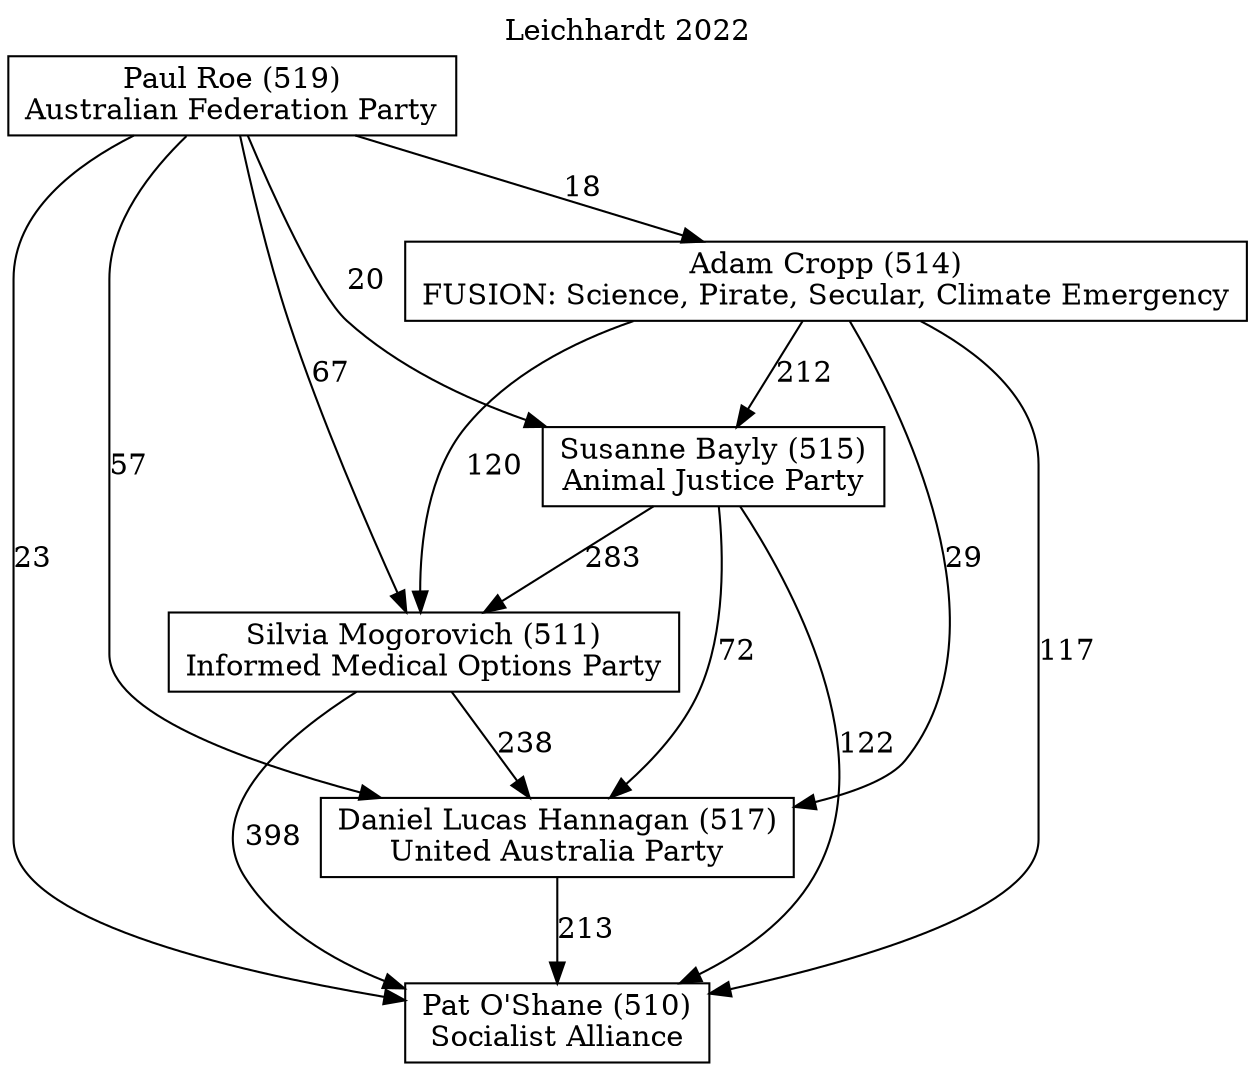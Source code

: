 // House preference flow
digraph "Pat O'Shane (510)_Leichhardt_2022" {
	graph [label="Leichhardt 2022" labelloc=t mclimit=10]
	node [shape=box]
	"Paul Roe (519)" [label="Paul Roe (519)
Australian Federation Party"]
	"Pat O'Shane (510)" [label="Pat O'Shane (510)
Socialist Alliance"]
	"Silvia Mogorovich (511)" [label="Silvia Mogorovich (511)
Informed Medical Options Party"]
	"Adam Cropp (514)" [label="Adam Cropp (514)
FUSION: Science, Pirate, Secular, Climate Emergency"]
	"Daniel Lucas Hannagan (517)" [label="Daniel Lucas Hannagan (517)
United Australia Party"]
	"Susanne Bayly (515)" [label="Susanne Bayly (515)
Animal Justice Party"]
	"Daniel Lucas Hannagan (517)" -> "Pat O'Shane (510)" [label=213]
	"Adam Cropp (514)" -> "Silvia Mogorovich (511)" [label=120]
	"Paul Roe (519)" -> "Silvia Mogorovich (511)" [label=67]
	"Silvia Mogorovich (511)" -> "Daniel Lucas Hannagan (517)" [label=238]
	"Susanne Bayly (515)" -> "Silvia Mogorovich (511)" [label=283]
	"Paul Roe (519)" -> "Pat O'Shane (510)" [label=23]
	"Susanne Bayly (515)" -> "Pat O'Shane (510)" [label=122]
	"Susanne Bayly (515)" -> "Daniel Lucas Hannagan (517)" [label=72]
	"Paul Roe (519)" -> "Susanne Bayly (515)" [label=20]
	"Adam Cropp (514)" -> "Daniel Lucas Hannagan (517)" [label=29]
	"Paul Roe (519)" -> "Daniel Lucas Hannagan (517)" [label=57]
	"Adam Cropp (514)" -> "Susanne Bayly (515)" [label=212]
	"Silvia Mogorovich (511)" -> "Pat O'Shane (510)" [label=398]
	"Paul Roe (519)" -> "Adam Cropp (514)" [label=18]
	"Adam Cropp (514)" -> "Pat O'Shane (510)" [label=117]
}
